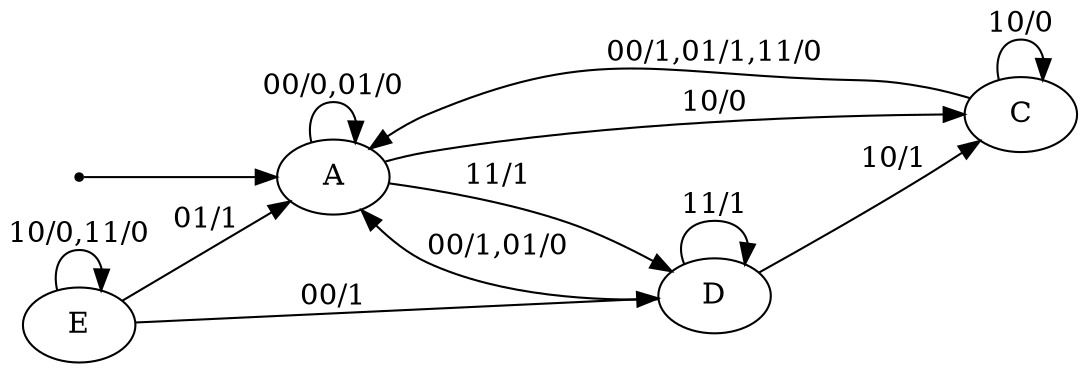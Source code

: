 digraph STG {
	 rankdir = LR

	INIT[shape = point]
	A  [label="A"];
	C  [label="C"];
	D  [label="D"];
	E  [label="E"];

	INIT -> A;
	A -> A [label="00/0,01/0"];
	A -> C [label="10/0"];
	A -> D [label="11/1"];
	C -> A [label="00/1,01/1,11/0"];
	C -> C [label="10/0"];
	D -> A [label="00/1,01/0"];
	D -> C [label="10/1"];
	D -> D [label="11/1"];
	E -> D [label="00/1"];
	E -> A [label="01/1"];
	E -> E [label="10/0,11/0"];
}
